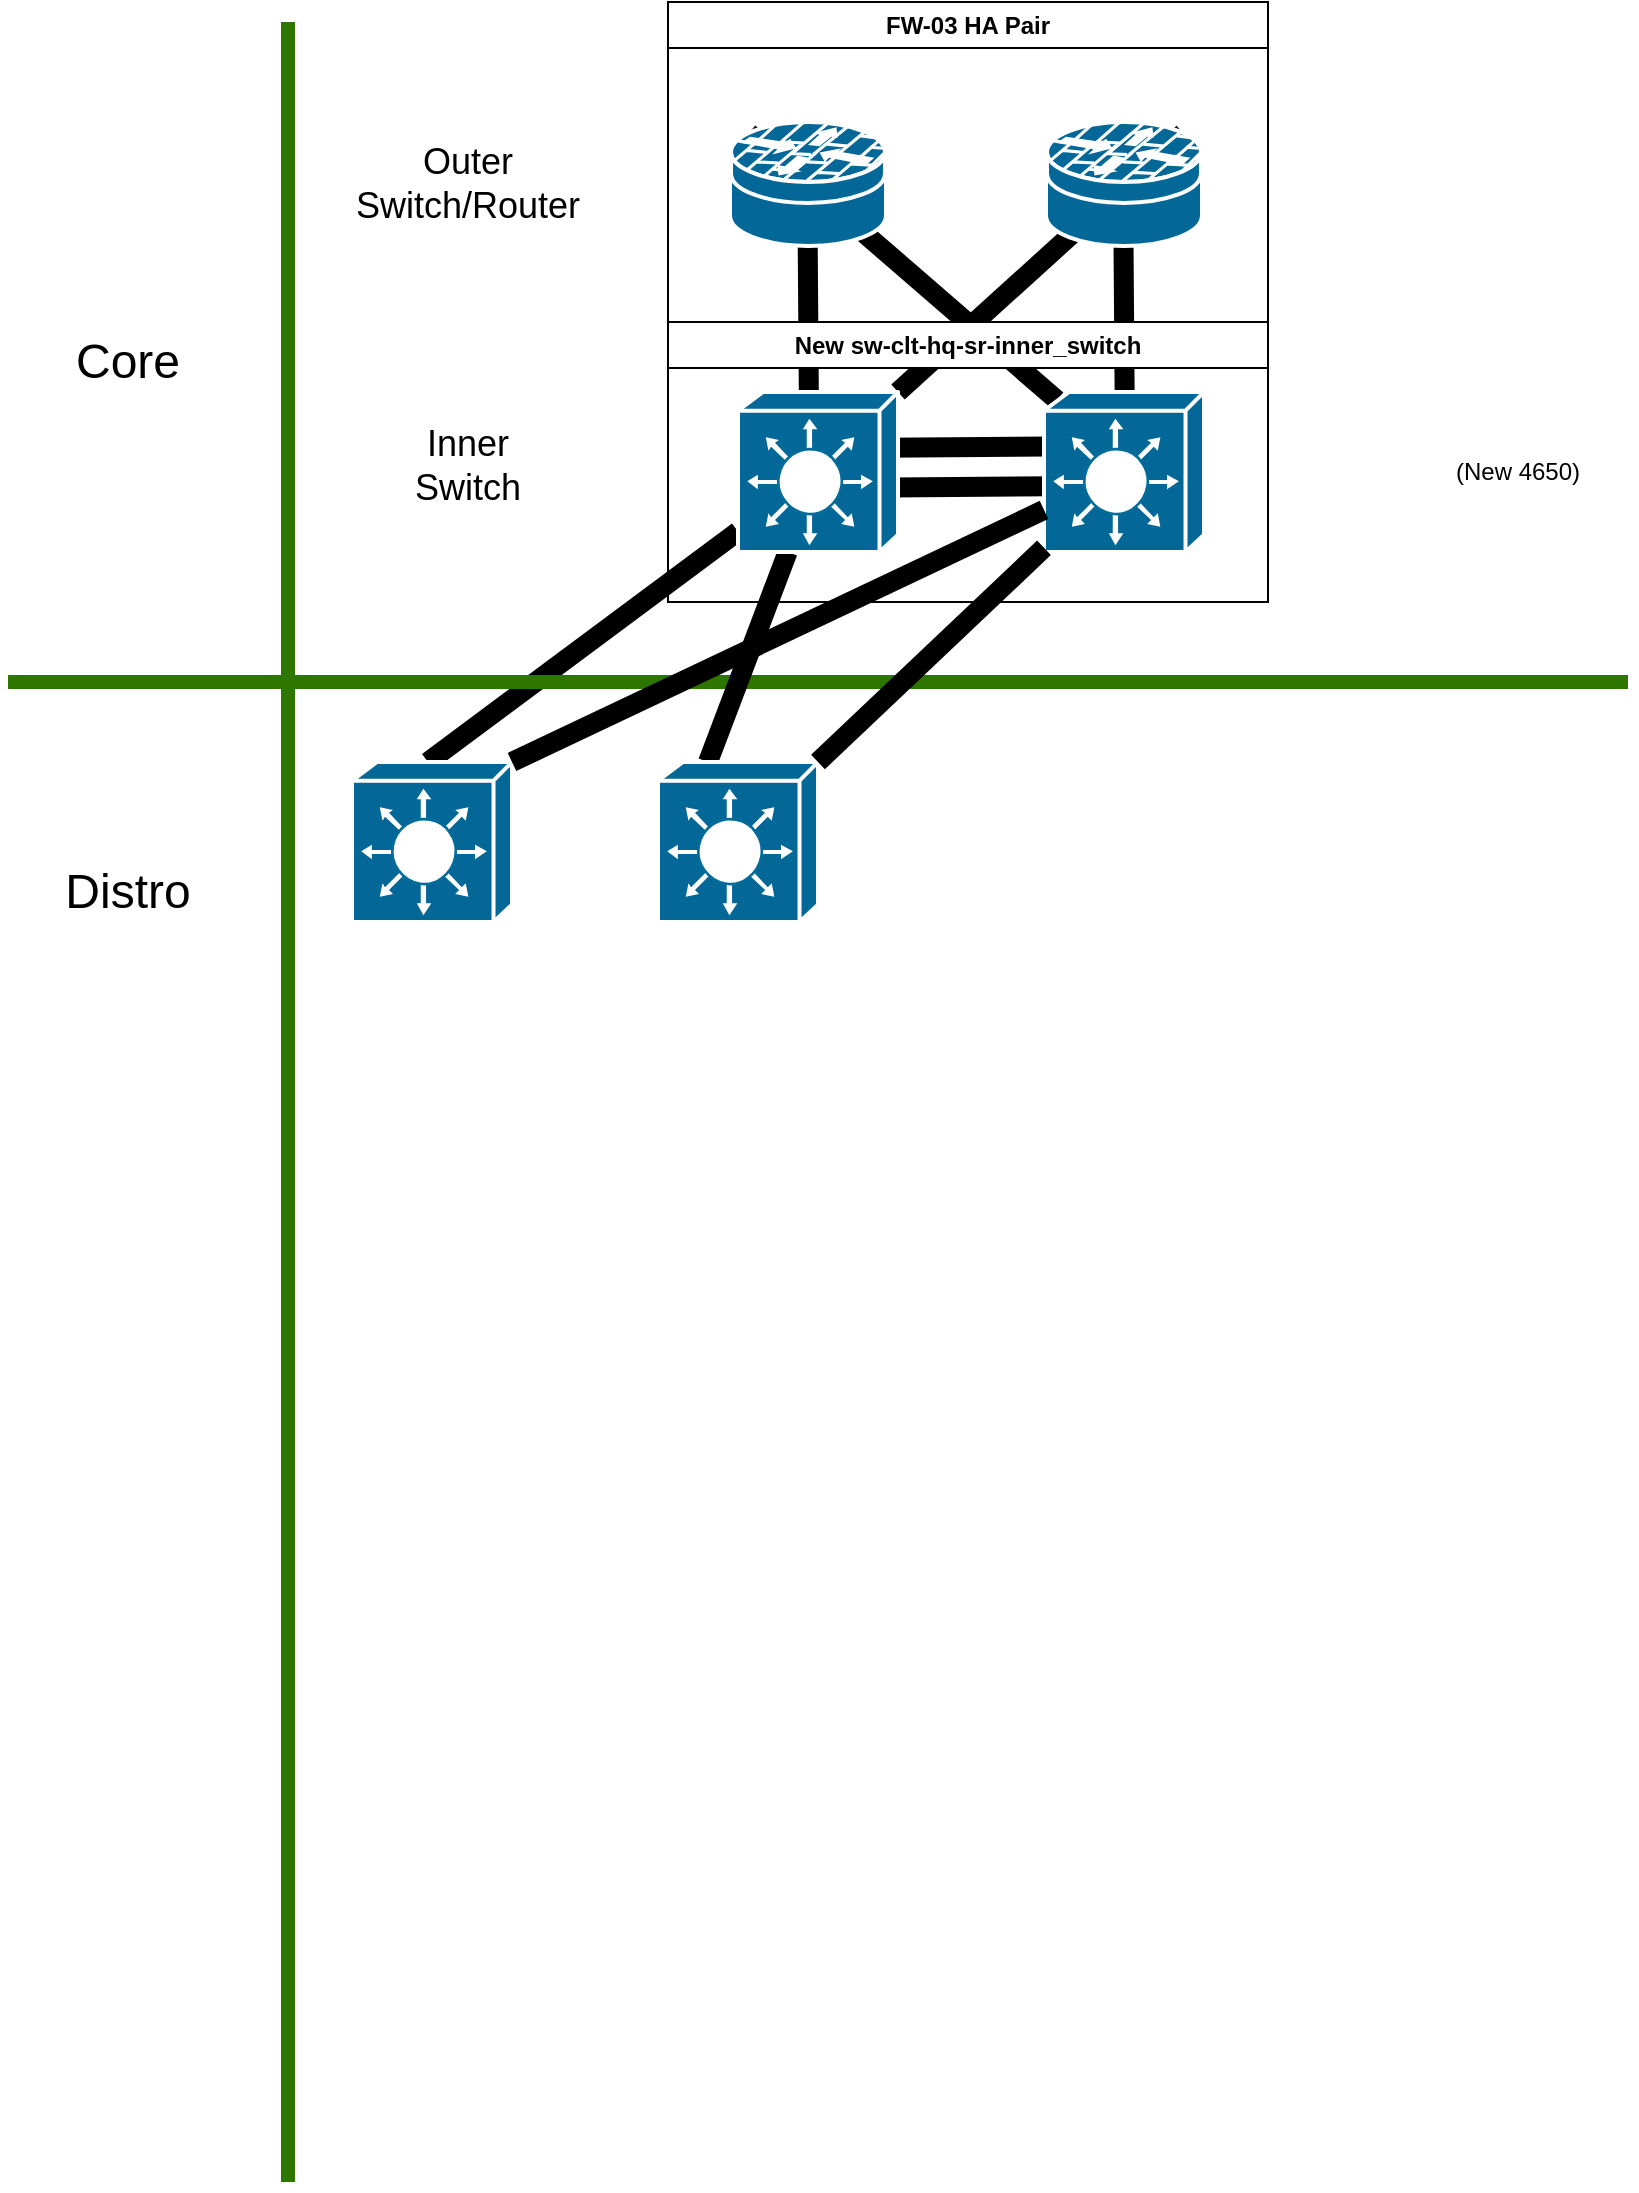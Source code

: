 <mxfile version="27.1.6">
  <diagram name="Page-1" id="QQDNLn78gGAncxl4rF0j">
    <mxGraphModel dx="1412" dy="737" grid="1" gridSize="10" guides="1" tooltips="1" connect="1" arrows="1" fold="1" page="1" pageScale="1" pageWidth="850" pageHeight="1100" math="0" shadow="0">
      <root>
        <mxCell id="0" />
        <mxCell id="1" parent="0" />
        <mxCell id="4ue2BC80ouedhr11Rr5F-27" value="" style="endArrow=none;html=1;rounded=0;strokeWidth=10;" edge="1" parent="1" source="4ue2BC80ouedhr11Rr5F-7">
          <mxGeometry width="50" height="50" relative="1" as="geometry">
            <mxPoint x="419.5" y="250" as="sourcePoint" />
            <mxPoint x="230" y="380" as="targetPoint" />
          </mxGeometry>
        </mxCell>
        <mxCell id="4ue2BC80ouedhr11Rr5F-25" value="" style="group;rotation=90;" vertex="1" connectable="0" parent="1">
          <mxGeometry x="490" y="160" width="21" height="144" as="geometry" />
        </mxCell>
        <mxCell id="4ue2BC80ouedhr11Rr5F-23" value="" style="endArrow=none;html=1;rounded=0;exitX=0.12;exitY=0.09;exitDx=0;exitDy=0;exitPerimeter=0;entryX=0.08;entryY=0.05;entryDx=0;entryDy=0;entryPerimeter=0;strokeWidth=10;" edge="1" parent="4ue2BC80ouedhr11Rr5F-25">
          <mxGeometry width="50" height="50" relative="1" as="geometry">
            <mxPoint x="72" y="82" as="sourcePoint" />
            <mxPoint x="-61" y="83" as="targetPoint" />
          </mxGeometry>
        </mxCell>
        <mxCell id="4ue2BC80ouedhr11Rr5F-24" value="" style="endArrow=none;html=1;rounded=0;exitX=0.12;exitY=0.09;exitDx=0;exitDy=0;exitPerimeter=0;entryX=0.08;entryY=0.05;entryDx=0;entryDy=0;entryPerimeter=0;strokeWidth=10;" edge="1" parent="4ue2BC80ouedhr11Rr5F-25">
          <mxGeometry width="50" height="50" relative="1" as="geometry">
            <mxPoint x="83" y="62" as="sourcePoint" />
            <mxPoint x="-50" y="63" as="targetPoint" />
          </mxGeometry>
        </mxCell>
        <mxCell id="4ue2BC80ouedhr11Rr5F-19" value="" style="endArrow=none;html=1;rounded=0;exitX=0.12;exitY=0.09;exitDx=0;exitDy=0;exitPerimeter=0;entryX=0.08;entryY=0.05;entryDx=0;entryDy=0;entryPerimeter=0;strokeWidth=10;" edge="1" parent="1" source="4ue2BC80ouedhr11Rr5F-1" target="4ue2BC80ouedhr11Rr5F-16">
          <mxGeometry width="50" height="50" relative="1" as="geometry">
            <mxPoint x="673" y="140" as="sourcePoint" />
            <mxPoint x="530" y="269" as="targetPoint" />
          </mxGeometry>
        </mxCell>
        <mxCell id="4ue2BC80ouedhr11Rr5F-12" value="" style="endArrow=none;html=1;rounded=0;exitX=0.88;exitY=0.09;exitDx=0;exitDy=0;exitPerimeter=0;entryX=1;entryY=0;entryDx=0;entryDy=0;entryPerimeter=0;strokeWidth=10;" edge="1" parent="1" source="4ue2BC80ouedhr11Rr5F-11" target="4ue2BC80ouedhr11Rr5F-7">
          <mxGeometry width="50" height="50" relative="1" as="geometry">
            <mxPoint x="600" y="180" as="sourcePoint" />
            <mxPoint x="704" y="309" as="targetPoint" />
          </mxGeometry>
        </mxCell>
        <mxCell id="4ue2BC80ouedhr11Rr5F-2" value="" style="endArrow=none;html=1;rounded=0;strokeWidth=7;fillColor=#60a917;strokeColor=#2D7600;" edge="1" parent="1">
          <mxGeometry width="50" height="50" relative="1" as="geometry">
            <mxPoint x="160" y="1090" as="sourcePoint" />
            <mxPoint x="160" y="10" as="targetPoint" />
          </mxGeometry>
        </mxCell>
        <mxCell id="4ue2BC80ouedhr11Rr5F-3" value="" style="endArrow=none;html=1;rounded=0;strokeWidth=7;fillColor=#60a917;strokeColor=#2D7600;" edge="1" parent="1">
          <mxGeometry width="50" height="50" relative="1" as="geometry">
            <mxPoint x="830" y="340" as="sourcePoint" />
            <mxPoint x="20" y="340" as="targetPoint" />
          </mxGeometry>
        </mxCell>
        <mxCell id="4ue2BC80ouedhr11Rr5F-5" value="&lt;font style=&quot;font-size: 24px;&quot;&gt;Core&lt;/font&gt;" style="text;html=1;align=center;verticalAlign=middle;whiteSpace=wrap;rounded=0;" vertex="1" parent="1">
          <mxGeometry x="50" y="165" width="60" height="30" as="geometry" />
        </mxCell>
        <mxCell id="4ue2BC80ouedhr11Rr5F-6" value="&lt;font style=&quot;font-size: 24px;&quot;&gt;Distro&lt;/font&gt;" style="text;html=1;align=center;verticalAlign=middle;whiteSpace=wrap;rounded=0;" vertex="1" parent="1">
          <mxGeometry x="50" y="430" width="60" height="30" as="geometry" />
        </mxCell>
        <mxCell id="4ue2BC80ouedhr11Rr5F-8" value="Inner Switch" style="text;html=1;align=center;verticalAlign=middle;whiteSpace=wrap;rounded=0;fontSize=18;" vertex="1" parent="1">
          <mxGeometry x="215" y="207" width="70" height="50" as="geometry" />
        </mxCell>
        <mxCell id="4ue2BC80ouedhr11Rr5F-13" value="FW-03 HA Pair" style="swimlane;whiteSpace=wrap;html=1;" vertex="1" parent="1">
          <mxGeometry x="350" width="300" height="160" as="geometry" />
        </mxCell>
        <mxCell id="4ue2BC80ouedhr11Rr5F-17" value="" style="endArrow=none;html=1;rounded=0;exitX=0.12;exitY=0.09;exitDx=0;exitDy=0;exitPerimeter=0;entryX=0.08;entryY=0.05;entryDx=0;entryDy=0;entryPerimeter=0;strokeWidth=10;" edge="1" parent="4ue2BC80ouedhr11Rr5F-13">
          <mxGeometry width="50" height="50" relative="1" as="geometry">
            <mxPoint x="69.5" y="74" as="sourcePoint" />
            <mxPoint x="70.5" y="207" as="targetPoint" />
          </mxGeometry>
        </mxCell>
        <mxCell id="4ue2BC80ouedhr11Rr5F-22" value="" style="endArrow=none;html=1;rounded=0;exitX=0.12;exitY=0.09;exitDx=0;exitDy=0;exitPerimeter=0;entryX=0.08;entryY=0.05;entryDx=0;entryDy=0;entryPerimeter=0;strokeWidth=10;" edge="1" parent="4ue2BC80ouedhr11Rr5F-13">
          <mxGeometry width="50" height="50" relative="1" as="geometry">
            <mxPoint x="227.5" y="87" as="sourcePoint" />
            <mxPoint x="228.5" y="220" as="targetPoint" />
          </mxGeometry>
        </mxCell>
        <mxCell id="4ue2BC80ouedhr11Rr5F-14" value="Outer&lt;div&gt;Switch/Router&lt;/div&gt;" style="text;html=1;align=center;verticalAlign=middle;whiteSpace=wrap;rounded=0;fontSize=18;" vertex="1" parent="1">
          <mxGeometry x="180" y="66" width="140" height="50" as="geometry" />
        </mxCell>
        <mxCell id="4ue2BC80ouedhr11Rr5F-15" value="(New 4650)" style="text;html=1;align=center;verticalAlign=middle;whiteSpace=wrap;rounded=0;" vertex="1" parent="1">
          <mxGeometry x="730" y="220" width="90" height="30" as="geometry" />
        </mxCell>
        <mxCell id="4ue2BC80ouedhr11Rr5F-11" value="" style="shape=mxgraph.cisco.security.router_firewall;sketch=0;html=1;pointerEvents=1;dashed=0;fillColor=#036897;strokeColor=#ffffff;strokeWidth=2;verticalLabelPosition=bottom;verticalAlign=top;align=center;outlineConnect=0;" vertex="1" parent="1">
          <mxGeometry x="539" y="60" width="78" height="62" as="geometry" />
        </mxCell>
        <mxCell id="4ue2BC80ouedhr11Rr5F-26" value="New sw-clt-hq-sr-inner_switch" style="swimlane;whiteSpace=wrap;html=1;" vertex="1" parent="1">
          <mxGeometry x="350" y="160" width="300" height="140" as="geometry" />
        </mxCell>
        <mxCell id="4ue2BC80ouedhr11Rr5F-28" value="" style="endArrow=none;html=1;rounded=0;strokeWidth=10;" edge="1" parent="4ue2BC80ouedhr11Rr5F-26" source="4ue2BC80ouedhr11Rr5F-7">
          <mxGeometry width="50" height="50" relative="1" as="geometry">
            <mxPoint x="70" y="80" as="sourcePoint" />
            <mxPoint x="20" y="220" as="targetPoint" />
          </mxGeometry>
        </mxCell>
        <mxCell id="4ue2BC80ouedhr11Rr5F-16" value="" style="shape=mxgraph.cisco.switches.layer_3_switch;sketch=0;html=1;pointerEvents=1;dashed=0;fillColor=#036897;strokeColor=#ffffff;strokeWidth=2;verticalLabelPosition=bottom;verticalAlign=top;align=center;outlineConnect=0;" vertex="1" parent="4ue2BC80ouedhr11Rr5F-26">
          <mxGeometry x="188" y="35" width="80" height="80" as="geometry" />
        </mxCell>
        <mxCell id="4ue2BC80ouedhr11Rr5F-1" value="" style="shape=mxgraph.cisco.security.router_firewall;sketch=0;html=1;pointerEvents=1;dashed=0;fillColor=#036897;strokeColor=#ffffff;strokeWidth=2;verticalLabelPosition=bottom;verticalAlign=top;align=center;outlineConnect=0;" vertex="1" parent="1">
          <mxGeometry x="381.0" y="60" width="78" height="62" as="geometry" />
        </mxCell>
        <mxCell id="4ue2BC80ouedhr11Rr5F-7" value="" style="shape=mxgraph.cisco.switches.layer_3_switch;sketch=0;html=1;pointerEvents=1;dashed=0;fillColor=#036897;strokeColor=#ffffff;strokeWidth=2;verticalLabelPosition=bottom;verticalAlign=top;align=center;outlineConnect=0;" vertex="1" parent="1">
          <mxGeometry x="385" y="195" width="80" height="80" as="geometry" />
        </mxCell>
        <mxCell id="4ue2BC80ouedhr11Rr5F-32" value="" style="shape=mxgraph.cisco.switches.layer_3_switch;sketch=0;html=1;pointerEvents=1;dashed=0;fillColor=#036897;strokeColor=#ffffff;strokeWidth=2;verticalLabelPosition=bottom;verticalAlign=top;align=center;outlineConnect=0;" vertex="1" parent="1">
          <mxGeometry x="345" y="380" width="80" height="80" as="geometry" />
        </mxCell>
        <mxCell id="4ue2BC80ouedhr11Rr5F-33" value="" style="shape=mxgraph.cisco.switches.layer_3_switch;sketch=0;html=1;pointerEvents=1;dashed=0;fillColor=#036897;strokeColor=#ffffff;strokeWidth=2;verticalLabelPosition=bottom;verticalAlign=top;align=center;outlineConnect=0;" vertex="1" parent="1">
          <mxGeometry x="192" y="380" width="80" height="80" as="geometry" />
        </mxCell>
        <mxCell id="4ue2BC80ouedhr11Rr5F-31" value="" style="endArrow=none;html=1;rounded=0;entryX=1;entryY=0;entryDx=0;entryDy=0;entryPerimeter=0;strokeWidth=10;" edge="1" parent="1" source="4ue2BC80ouedhr11Rr5F-16" target="4ue2BC80ouedhr11Rr5F-33">
          <mxGeometry width="50" height="50" relative="1" as="geometry">
            <mxPoint x="568" y="250" as="sourcePoint" />
            <mxPoint x="425" y="379" as="targetPoint" />
          </mxGeometry>
        </mxCell>
        <mxCell id="4ue2BC80ouedhr11Rr5F-29" value="" style="endArrow=none;html=1;rounded=0;strokeWidth=10;entryX=1;entryY=0;entryDx=0;entryDy=0;entryPerimeter=0;" edge="1" parent="1" source="4ue2BC80ouedhr11Rr5F-16" target="4ue2BC80ouedhr11Rr5F-32">
          <mxGeometry width="50" height="50" relative="1" as="geometry">
            <mxPoint x="577.5" y="240" as="sourcePoint" />
            <mxPoint x="578" y="380" as="targetPoint" />
          </mxGeometry>
        </mxCell>
      </root>
    </mxGraphModel>
  </diagram>
</mxfile>
